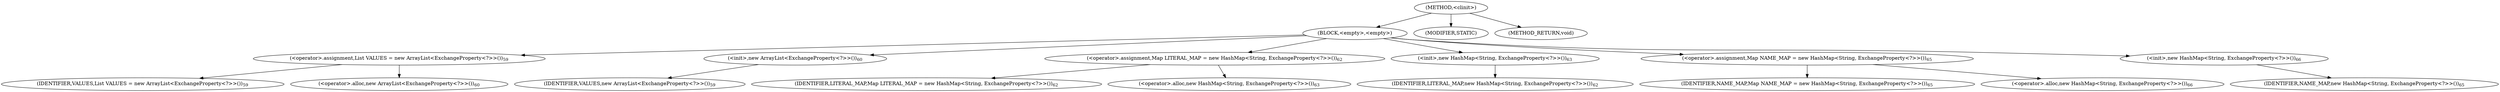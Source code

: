 digraph "&lt;clinit&gt;" {  
"340" [label = <(METHOD,&lt;clinit&gt;)> ]
"341" [label = <(BLOCK,&lt;empty&gt;,&lt;empty&gt;)> ]
"342" [label = <(&lt;operator&gt;.assignment,List VALUES = new ArrayList&lt;ExchangeProperty&lt;?&gt;&gt;())<SUB>59</SUB>> ]
"343" [label = <(IDENTIFIER,VALUES,List VALUES = new ArrayList&lt;ExchangeProperty&lt;?&gt;&gt;())<SUB>59</SUB>> ]
"344" [label = <(&lt;operator&gt;.alloc,new ArrayList&lt;ExchangeProperty&lt;?&gt;&gt;())<SUB>60</SUB>> ]
"345" [label = <(&lt;init&gt;,new ArrayList&lt;ExchangeProperty&lt;?&gt;&gt;())<SUB>60</SUB>> ]
"3" [label = <(IDENTIFIER,VALUES,new ArrayList&lt;ExchangeProperty&lt;?&gt;&gt;())<SUB>59</SUB>> ]
"346" [label = <(&lt;operator&gt;.assignment,Map LITERAL_MAP = new HashMap&lt;String, ExchangeProperty&lt;?&gt;&gt;())<SUB>62</SUB>> ]
"347" [label = <(IDENTIFIER,LITERAL_MAP,Map LITERAL_MAP = new HashMap&lt;String, ExchangeProperty&lt;?&gt;&gt;())<SUB>62</SUB>> ]
"348" [label = <(&lt;operator&gt;.alloc,new HashMap&lt;String, ExchangeProperty&lt;?&gt;&gt;())<SUB>63</SUB>> ]
"349" [label = <(&lt;init&gt;,new HashMap&lt;String, ExchangeProperty&lt;?&gt;&gt;())<SUB>63</SUB>> ]
"5" [label = <(IDENTIFIER,LITERAL_MAP,new HashMap&lt;String, ExchangeProperty&lt;?&gt;&gt;())<SUB>62</SUB>> ]
"350" [label = <(&lt;operator&gt;.assignment,Map NAME_MAP = new HashMap&lt;String, ExchangeProperty&lt;?&gt;&gt;())<SUB>65</SUB>> ]
"351" [label = <(IDENTIFIER,NAME_MAP,Map NAME_MAP = new HashMap&lt;String, ExchangeProperty&lt;?&gt;&gt;())<SUB>65</SUB>> ]
"352" [label = <(&lt;operator&gt;.alloc,new HashMap&lt;String, ExchangeProperty&lt;?&gt;&gt;())<SUB>66</SUB>> ]
"353" [label = <(&lt;init&gt;,new HashMap&lt;String, ExchangeProperty&lt;?&gt;&gt;())<SUB>66</SUB>> ]
"7" [label = <(IDENTIFIER,NAME_MAP,new HashMap&lt;String, ExchangeProperty&lt;?&gt;&gt;())<SUB>65</SUB>> ]
"354" [label = <(MODIFIER,STATIC)> ]
"355" [label = <(METHOD_RETURN,void)> ]
  "340" -> "341" 
  "340" -> "354" 
  "340" -> "355" 
  "341" -> "342" 
  "341" -> "345" 
  "341" -> "346" 
  "341" -> "349" 
  "341" -> "350" 
  "341" -> "353" 
  "342" -> "343" 
  "342" -> "344" 
  "345" -> "3" 
  "346" -> "347" 
  "346" -> "348" 
  "349" -> "5" 
  "350" -> "351" 
  "350" -> "352" 
  "353" -> "7" 
}
